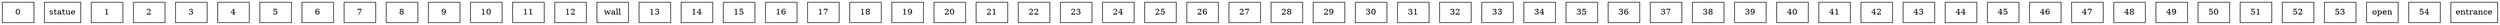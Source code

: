 graph room {
 node [shape="box"]; 0statue [pos="12,7!"]; 1statue [pos="9,7!"]; 2statue [pos="6,7!"]; 3statue [pos="3,7!"]; 4statue [pos="12,5!"]; 5statue [pos="9,5!"]; 6statue [pos="6,5!"]; 7statue [pos="3,5!"]; 8statue [pos="12,3!"]; 9statue [pos="9,3!"]; 10statue [pos="6,3!"]; 11statue [pos="3,3!"]; 12wall [pos="1,1!"]; 13wall [pos="2,1!"]; 14wall [pos="3,1!"]; 15wall [pos="4,1!"]; 16wall [pos="5,1!"]; 17wall [pos="6,1!"]; 18wall [pos="8,1!"]; 19wall [pos="9,1!"]; 20wall [pos="10,1!"]; 21wall [pos="11,1!"]; 22wall [pos="12,1!"]; 23wall [pos="13,1!"]; 24wall [pos="14,1!"]; 25wall [pos="1,2!"]; 26wall [pos="14,2!"]; 27wall [pos="1,3!"]; 28wall [pos="14,3!"]; 29wall [pos="1,4!"]; 30wall [pos="14,4!"]; 31wall [pos="1,5!"]; 32wall [pos="14,5!"]; 33wall [pos="1,6!"]; 34wall [pos="14,6!"]; 35wall [pos="1,7!"]; 36wall [pos="14,7!"]; 37wall [pos="1,8!"]; 38wall [pos="14,8!"]; 39wall [pos="1,9!"]; 40wall [pos="2,9!"]; 41wall [pos="3,9!"]; 42wall [pos="4,9!"]; 43wall [pos="5,9!"]; 44wall [pos="6,9!"]; 45wall [pos="7,9!"]; 46wall [pos="8,9!"]; 47wall [pos="9,9!"]; 48wall [pos="10,9!"]; 49wall [pos="11,9!"]; 50wall [pos="12,9!"]; 51wall [pos="13,9!"]; 52wall [pos="14,9!"]; 53open [pos="7,1!"]; 54entrance [pos="7,7!"]; }